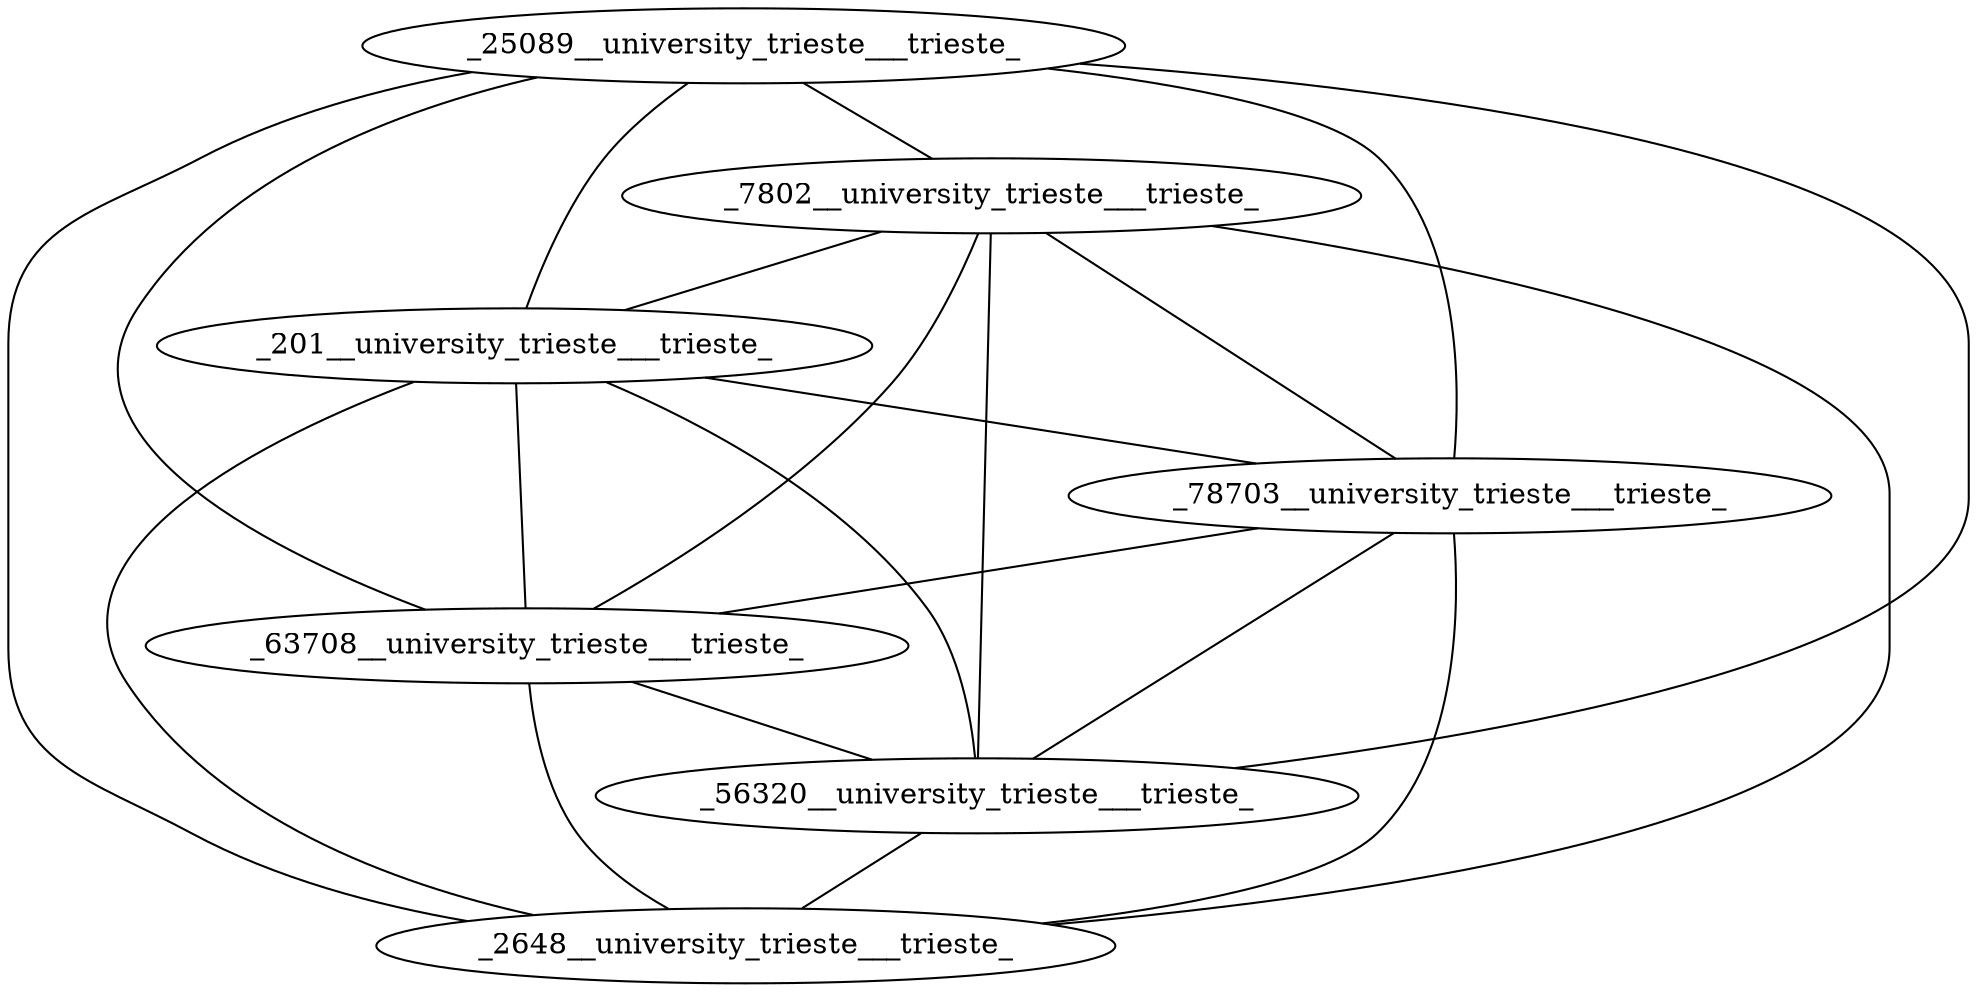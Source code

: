 graph {
_25089__university_trieste___trieste_ -- _7802__university_trieste___trieste_
_63708__university_trieste___trieste_ -- _25089__university_trieste___trieste_
_201__university_trieste___trieste_ -- _78703__university_trieste___trieste_
_78703__university_trieste___trieste_ -- _63708__university_trieste___trieste_
_25089__university_trieste___trieste_ -- _201__university_trieste___trieste_
_201__university_trieste___trieste_ -- _2648__university_trieste___trieste_
_63708__university_trieste___trieste_ -- _7802__university_trieste___trieste_
_56320__university_trieste___trieste_ -- _25089__university_trieste___trieste_
_201__university_trieste___trieste_ -- _56320__university_trieste___trieste_
_2648__university_trieste___trieste_ -- _7802__university_trieste___trieste_
_63708__university_trieste___trieste_ -- _201__university_trieste___trieste_
_56320__university_trieste___trieste_ -- _7802__university_trieste___trieste_
_78703__university_trieste___trieste_ -- _7802__university_trieste___trieste_
_63708__university_trieste___trieste_ -- _2648__university_trieste___trieste_
_78703__university_trieste___trieste_ -- _56320__university_trieste___trieste_
_25089__university_trieste___trieste_ -- _78703__university_trieste___trieste_
_7802__university_trieste___trieste_ -- _201__university_trieste___trieste_
_78703__university_trieste___trieste_ -- _2648__university_trieste___trieste_
_63708__university_trieste___trieste_ -- _56320__university_trieste___trieste_
_56320__university_trieste___trieste_ -- _2648__university_trieste___trieste_
_25089__university_trieste___trieste_ -- _2648__university_trieste___trieste_
}